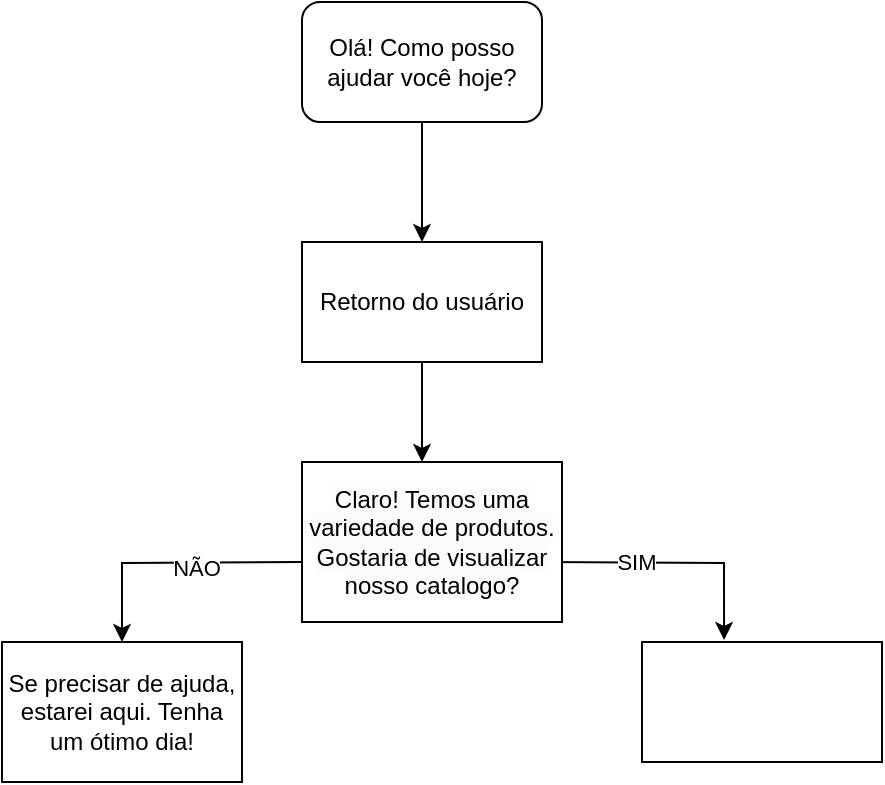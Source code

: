 <mxfile version="24.7.7">
  <diagram name="Page-1" id="74e2e168-ea6b-b213-b513-2b3c1d86103e">
    <mxGraphModel dx="1434" dy="772" grid="1" gridSize="10" guides="1" tooltips="1" connect="1" arrows="1" fold="1" page="1" pageScale="1" pageWidth="1100" pageHeight="850" background="none" math="0" shadow="0">
      <root>
        <mxCell id="0" />
        <mxCell id="1" parent="0" />
        <mxCell id="RccQN4dEfmVBHJKlqXFt-12" style="edgeStyle=orthogonalEdgeStyle;rounded=0;orthogonalLoop=1;jettySize=auto;html=1;entryX=0.5;entryY=0;entryDx=0;entryDy=0;" edge="1" parent="1" source="RccQN4dEfmVBHJKlqXFt-1" target="RccQN4dEfmVBHJKlqXFt-10">
          <mxGeometry relative="1" as="geometry" />
        </mxCell>
        <mxCell id="RccQN4dEfmVBHJKlqXFt-1" value="Olá! Como posso ajudar você hoje?" style="rounded=1;whiteSpace=wrap;html=1;" vertex="1" parent="1">
          <mxGeometry x="210" y="170" width="120" height="60" as="geometry" />
        </mxCell>
        <mxCell id="RccQN4dEfmVBHJKlqXFt-6" style="edgeStyle=orthogonalEdgeStyle;rounded=0;orthogonalLoop=1;jettySize=auto;html=1;entryX=0.342;entryY=-0.017;entryDx=0;entryDy=0;entryPerimeter=0;" edge="1" parent="1" target="RccQN4dEfmVBHJKlqXFt-15">
          <mxGeometry relative="1" as="geometry">
            <mxPoint x="420" y="480" as="targetPoint" />
            <mxPoint x="330" y="450" as="sourcePoint" />
          </mxGeometry>
        </mxCell>
        <mxCell id="RccQN4dEfmVBHJKlqXFt-8" value="SIM" style="edgeLabel;html=1;align=center;verticalAlign=middle;resizable=0;points=[];" vertex="1" connectable="0" parent="RccQN4dEfmVBHJKlqXFt-6">
          <mxGeometry x="-0.271" y="1" relative="1" as="geometry">
            <mxPoint as="offset" />
          </mxGeometry>
        </mxCell>
        <mxCell id="RccQN4dEfmVBHJKlqXFt-7" style="edgeStyle=orthogonalEdgeStyle;rounded=0;orthogonalLoop=1;jettySize=auto;html=1;entryX=0.5;entryY=0;entryDx=0;entryDy=0;" edge="1" parent="1" target="RccQN4dEfmVBHJKlqXFt-16">
          <mxGeometry relative="1" as="geometry">
            <mxPoint x="130" y="480" as="targetPoint" />
            <mxPoint x="210" y="450" as="sourcePoint" />
          </mxGeometry>
        </mxCell>
        <mxCell id="RccQN4dEfmVBHJKlqXFt-9" value="NÃO" style="edgeLabel;html=1;align=center;verticalAlign=middle;resizable=0;points=[];" vertex="1" connectable="0" parent="RccQN4dEfmVBHJKlqXFt-7">
          <mxGeometry x="-0.18" y="2" relative="1" as="geometry">
            <mxPoint as="offset" />
          </mxGeometry>
        </mxCell>
        <mxCell id="RccQN4dEfmVBHJKlqXFt-10" value="Retorno do usuário" style="rounded=0;whiteSpace=wrap;html=1;" vertex="1" parent="1">
          <mxGeometry x="210" y="290" width="120" height="60" as="geometry" />
        </mxCell>
        <mxCell id="RccQN4dEfmVBHJKlqXFt-13" value="&lt;span style=&quot;color: rgb(0, 0, 0); font-family: Helvetica; font-size: 12px; font-style: normal; font-variant-ligatures: normal; font-variant-caps: normal; font-weight: 400; letter-spacing: normal; orphans: 2; text-align: center; text-indent: 0px; text-transform: none; widows: 2; word-spacing: 0px; -webkit-text-stroke-width: 0px; white-space: normal; background-color: rgb(251, 251, 251); text-decoration-thickness: initial; text-decoration-style: initial; text-decoration-color: initial; display: inline !important; float: none;&quot;&gt;Claro! Temos uma variedade de produtos.&lt;/span&gt;&lt;br style=&quot;forced-color-adjust: none; color: rgb(0, 0, 0); font-family: Helvetica; font-size: 12px; font-style: normal; font-variant-ligatures: normal; font-variant-caps: normal; font-weight: 400; letter-spacing: normal; orphans: 2; text-align: center; text-indent: 0px; text-transform: none; widows: 2; word-spacing: 0px; -webkit-text-stroke-width: 0px; white-space: normal; background-color: rgb(251, 251, 251); text-decoration-thickness: initial; text-decoration-style: initial; text-decoration-color: initial;&quot;&gt;&lt;span style=&quot;color: rgb(0, 0, 0); font-family: Helvetica; font-size: 12px; font-style: normal; font-variant-ligatures: normal; font-variant-caps: normal; font-weight: 400; letter-spacing: normal; orphans: 2; text-align: center; text-indent: 0px; text-transform: none; widows: 2; word-spacing: 0px; -webkit-text-stroke-width: 0px; white-space: normal; background-color: rgb(251, 251, 251); text-decoration-thickness: initial; text-decoration-style: initial; text-decoration-color: initial; display: inline !important; float: none;&quot;&gt;Gostaria de visualizar nosso catalogo?&lt;/span&gt;" style="rounded=0;whiteSpace=wrap;html=1;" vertex="1" parent="1">
          <mxGeometry x="210" y="400" width="130" height="80" as="geometry" />
        </mxCell>
        <mxCell id="RccQN4dEfmVBHJKlqXFt-14" style="edgeStyle=orthogonalEdgeStyle;rounded=0;orthogonalLoop=1;jettySize=auto;html=1;" edge="1" parent="1" source="RccQN4dEfmVBHJKlqXFt-10">
          <mxGeometry relative="1" as="geometry">
            <mxPoint x="270" y="400" as="targetPoint" />
          </mxGeometry>
        </mxCell>
        <mxCell id="RccQN4dEfmVBHJKlqXFt-15" value="" style="rounded=0;whiteSpace=wrap;html=1;" vertex="1" parent="1">
          <mxGeometry x="380" y="490" width="120" height="60" as="geometry" />
        </mxCell>
        <mxCell id="RccQN4dEfmVBHJKlqXFt-16" value="Se precisar de ajuda, estarei aqui. Tenha um ótimo dia!" style="rounded=0;whiteSpace=wrap;html=1;" vertex="1" parent="1">
          <mxGeometry x="60" y="490" width="120" height="70" as="geometry" />
        </mxCell>
      </root>
    </mxGraphModel>
  </diagram>
</mxfile>
